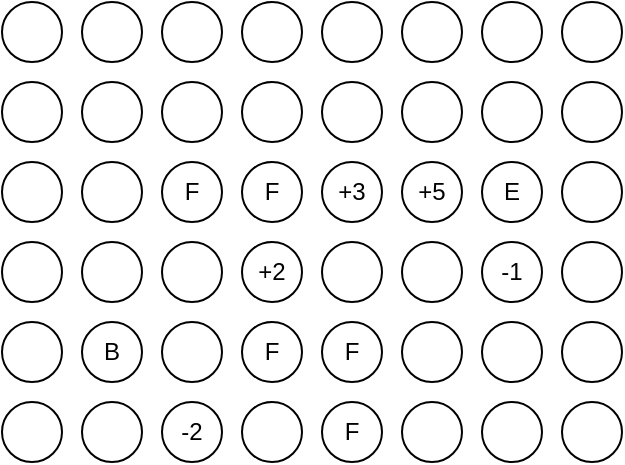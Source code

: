 <mxfile version="24.9.1">
  <diagram name="Page-1" id="T8_Pfgg00Lvm1iwahL-D">
    <mxGraphModel dx="2390" dy="1268" grid="1" gridSize="10" guides="1" tooltips="1" connect="1" arrows="1" fold="1" page="1" pageScale="1" pageWidth="850" pageHeight="1100" background="none" math="0" shadow="0">
      <root>
        <mxCell id="0" />
        <mxCell id="1" parent="0" />
        <mxCell id="qssM28EAout3t3XQj-o4-2" value="" style="ellipse;whiteSpace=wrap;html=1;aspect=fixed;labelBackgroundColor=none;rounded=0;" parent="1" vertex="1">
          <mxGeometry x="90" y="200" width="30" height="30" as="geometry" />
        </mxCell>
        <mxCell id="qssM28EAout3t3XQj-o4-3" value="" style="ellipse;whiteSpace=wrap;html=1;aspect=fixed;labelBackgroundColor=none;rounded=0;" parent="1" vertex="1">
          <mxGeometry x="130" y="200" width="30" height="30" as="geometry" />
        </mxCell>
        <mxCell id="qssM28EAout3t3XQj-o4-4" value="" style="ellipse;whiteSpace=wrap;html=1;aspect=fixed;labelBackgroundColor=none;rounded=0;" parent="1" vertex="1">
          <mxGeometry x="90" y="240" width="30" height="30" as="geometry" />
        </mxCell>
        <mxCell id="qssM28EAout3t3XQj-o4-5" value="" style="ellipse;whiteSpace=wrap;html=1;aspect=fixed;labelBackgroundColor=none;rounded=0;" parent="1" vertex="1">
          <mxGeometry x="130" y="240" width="30" height="30" as="geometry" />
        </mxCell>
        <mxCell id="qssM28EAout3t3XQj-o4-6" value="" style="ellipse;whiteSpace=wrap;html=1;aspect=fixed;labelBackgroundColor=none;rounded=0;" parent="1" vertex="1">
          <mxGeometry x="170" y="200" width="30" height="30" as="geometry" />
        </mxCell>
        <mxCell id="qssM28EAout3t3XQj-o4-7" value="" style="ellipse;whiteSpace=wrap;html=1;aspect=fixed;labelBackgroundColor=none;rounded=0;" parent="1" vertex="1">
          <mxGeometry x="210" y="200" width="30" height="30" as="geometry" />
        </mxCell>
        <mxCell id="qssM28EAout3t3XQj-o4-8" value="" style="ellipse;whiteSpace=wrap;html=1;aspect=fixed;labelBackgroundColor=none;rounded=0;" parent="1" vertex="1">
          <mxGeometry x="170" y="240" width="30" height="30" as="geometry" />
        </mxCell>
        <mxCell id="qssM28EAout3t3XQj-o4-9" value="" style="ellipse;whiteSpace=wrap;html=1;aspect=fixed;labelBackgroundColor=none;rounded=0;" parent="1" vertex="1">
          <mxGeometry x="210" y="240" width="30" height="30" as="geometry" />
        </mxCell>
        <mxCell id="qssM28EAout3t3XQj-o4-14" value="" style="ellipse;whiteSpace=wrap;html=1;aspect=fixed;labelBackgroundColor=none;rounded=0;" parent="1" vertex="1">
          <mxGeometry x="90" y="280" width="30" height="30" as="geometry" />
        </mxCell>
        <mxCell id="qssM28EAout3t3XQj-o4-15" value="" style="ellipse;whiteSpace=wrap;html=1;aspect=fixed;labelBackgroundColor=none;rounded=0;" parent="1" vertex="1">
          <mxGeometry x="130" y="280" width="30" height="30" as="geometry" />
        </mxCell>
        <mxCell id="qssM28EAout3t3XQj-o4-16" value="" style="ellipse;whiteSpace=wrap;html=1;aspect=fixed;labelBackgroundColor=none;rounded=0;" parent="1" vertex="1">
          <mxGeometry x="90" y="320" width="30" height="30" as="geometry" />
        </mxCell>
        <mxCell id="qssM28EAout3t3XQj-o4-17" value="" style="ellipse;whiteSpace=wrap;html=1;aspect=fixed;labelBackgroundColor=none;rounded=0;" parent="1" vertex="1">
          <mxGeometry x="130" y="320" width="30" height="30" as="geometry" />
        </mxCell>
        <mxCell id="qssM28EAout3t3XQj-o4-18" value="F" style="ellipse;whiteSpace=wrap;html=1;aspect=fixed;labelBackgroundColor=none;rounded=0;" parent="1" vertex="1">
          <mxGeometry x="170" y="280" width="30" height="30" as="geometry" />
        </mxCell>
        <mxCell id="qssM28EAout3t3XQj-o4-19" value="F" style="ellipse;whiteSpace=wrap;html=1;aspect=fixed;labelBackgroundColor=none;rounded=0;" parent="1" vertex="1">
          <mxGeometry x="210" y="280" width="30" height="30" as="geometry" />
        </mxCell>
        <mxCell id="qssM28EAout3t3XQj-o4-20" value="" style="ellipse;whiteSpace=wrap;html=1;aspect=fixed;labelBackgroundColor=none;rounded=0;" parent="1" vertex="1">
          <mxGeometry x="170" y="320" width="30" height="30" as="geometry" />
        </mxCell>
        <mxCell id="qssM28EAout3t3XQj-o4-21" value="+2" style="ellipse;whiteSpace=wrap;html=1;aspect=fixed;labelBackgroundColor=none;rounded=0;" parent="1" vertex="1">
          <mxGeometry x="210" y="320" width="30" height="30" as="geometry" />
        </mxCell>
        <mxCell id="qssM28EAout3t3XQj-o4-22" value="" style="ellipse;whiteSpace=wrap;html=1;aspect=fixed;labelBackgroundColor=none;rounded=0;" parent="1" vertex="1">
          <mxGeometry x="250" y="200" width="30" height="30" as="geometry" />
        </mxCell>
        <mxCell id="qssM28EAout3t3XQj-o4-23" value="" style="ellipse;whiteSpace=wrap;html=1;aspect=fixed;labelBackgroundColor=none;rounded=0;" parent="1" vertex="1">
          <mxGeometry x="290" y="200" width="30" height="30" as="geometry" />
        </mxCell>
        <mxCell id="qssM28EAout3t3XQj-o4-24" value="" style="ellipse;whiteSpace=wrap;html=1;aspect=fixed;labelBackgroundColor=none;rounded=0;" parent="1" vertex="1">
          <mxGeometry x="250" y="240" width="30" height="30" as="geometry" />
        </mxCell>
        <mxCell id="qssM28EAout3t3XQj-o4-25" value="" style="ellipse;whiteSpace=wrap;html=1;aspect=fixed;labelBackgroundColor=none;rounded=0;" parent="1" vertex="1">
          <mxGeometry x="290" y="240" width="30" height="30" as="geometry" />
        </mxCell>
        <mxCell id="qssM28EAout3t3XQj-o4-26" value="" style="ellipse;whiteSpace=wrap;html=1;aspect=fixed;labelBackgroundColor=none;rounded=0;" parent="1" vertex="1">
          <mxGeometry x="330" y="200" width="30" height="30" as="geometry" />
        </mxCell>
        <mxCell id="qssM28EAout3t3XQj-o4-27" value="" style="ellipse;whiteSpace=wrap;html=1;aspect=fixed;labelBackgroundColor=none;rounded=0;" parent="1" vertex="1">
          <mxGeometry x="370" y="200" width="30" height="30" as="geometry" />
        </mxCell>
        <mxCell id="qssM28EAout3t3XQj-o4-28" value="" style="ellipse;whiteSpace=wrap;html=1;aspect=fixed;labelBackgroundColor=none;rounded=0;" parent="1" vertex="1">
          <mxGeometry x="330" y="240" width="30" height="30" as="geometry" />
        </mxCell>
        <mxCell id="qssM28EAout3t3XQj-o4-29" value="" style="ellipse;whiteSpace=wrap;html=1;aspect=fixed;labelBackgroundColor=none;rounded=0;" parent="1" vertex="1">
          <mxGeometry x="370" y="240" width="30" height="30" as="geometry" />
        </mxCell>
        <mxCell id="qssM28EAout3t3XQj-o4-30" value="+3" style="ellipse;whiteSpace=wrap;html=1;aspect=fixed;labelBackgroundColor=none;rounded=0;" parent="1" vertex="1">
          <mxGeometry x="250" y="280" width="30" height="30" as="geometry" />
        </mxCell>
        <mxCell id="qssM28EAout3t3XQj-o4-31" value="+5" style="ellipse;whiteSpace=wrap;html=1;aspect=fixed;labelBackgroundColor=none;rounded=0;" parent="1" vertex="1">
          <mxGeometry x="290" y="280" width="30" height="30" as="geometry" />
        </mxCell>
        <mxCell id="qssM28EAout3t3XQj-o4-32" value="" style="ellipse;whiteSpace=wrap;html=1;aspect=fixed;labelBackgroundColor=none;rounded=0;" parent="1" vertex="1">
          <mxGeometry x="250" y="320" width="30" height="30" as="geometry" />
        </mxCell>
        <mxCell id="qssM28EAout3t3XQj-o4-33" value="" style="ellipse;whiteSpace=wrap;html=1;aspect=fixed;labelBackgroundColor=none;rounded=0;" parent="1" vertex="1">
          <mxGeometry x="290" y="320" width="30" height="30" as="geometry" />
        </mxCell>
        <mxCell id="qssM28EAout3t3XQj-o4-34" value="E" style="ellipse;whiteSpace=wrap;html=1;aspect=fixed;labelBackgroundColor=none;rounded=0;" parent="1" vertex="1">
          <mxGeometry x="330" y="280" width="30" height="30" as="geometry" />
        </mxCell>
        <mxCell id="qssM28EAout3t3XQj-o4-35" value="" style="ellipse;whiteSpace=wrap;html=1;aspect=fixed;labelBackgroundColor=none;rounded=0;" parent="1" vertex="1">
          <mxGeometry x="370" y="280" width="30" height="30" as="geometry" />
        </mxCell>
        <mxCell id="qssM28EAout3t3XQj-o4-36" value="-1" style="ellipse;whiteSpace=wrap;html=1;aspect=fixed;labelBackgroundColor=none;rounded=0;" parent="1" vertex="1">
          <mxGeometry x="330" y="320" width="30" height="30" as="geometry" />
        </mxCell>
        <mxCell id="qssM28EAout3t3XQj-o4-37" value="" style="ellipse;whiteSpace=wrap;html=1;aspect=fixed;labelBackgroundColor=none;rounded=0;" parent="1" vertex="1">
          <mxGeometry x="370" y="320" width="30" height="30" as="geometry" />
        </mxCell>
        <mxCell id="qssM28EAout3t3XQj-o4-46" value="" style="ellipse;whiteSpace=wrap;html=1;aspect=fixed;labelBackgroundColor=none;rounded=0;" parent="1" vertex="1">
          <mxGeometry x="90" y="360" width="30" height="30" as="geometry" />
        </mxCell>
        <mxCell id="qssM28EAout3t3XQj-o4-47" value="B" style="ellipse;whiteSpace=wrap;html=1;aspect=fixed;labelBackgroundColor=none;rounded=0;" parent="1" vertex="1">
          <mxGeometry x="130" y="360" width="30" height="30" as="geometry" />
        </mxCell>
        <mxCell id="qssM28EAout3t3XQj-o4-48" value="" style="ellipse;whiteSpace=wrap;html=1;aspect=fixed;labelBackgroundColor=none;rounded=0;" parent="1" vertex="1">
          <mxGeometry x="90" y="400" width="30" height="30" as="geometry" />
        </mxCell>
        <mxCell id="qssM28EAout3t3XQj-o4-49" value="" style="ellipse;whiteSpace=wrap;html=1;aspect=fixed;labelBackgroundColor=none;rounded=0;" parent="1" vertex="1">
          <mxGeometry x="130" y="400" width="30" height="30" as="geometry" />
        </mxCell>
        <mxCell id="qssM28EAout3t3XQj-o4-50" value="" style="ellipse;whiteSpace=wrap;html=1;aspect=fixed;labelBackgroundColor=none;rounded=0;" parent="1" vertex="1">
          <mxGeometry x="170" y="360" width="30" height="30" as="geometry" />
        </mxCell>
        <mxCell id="qssM28EAout3t3XQj-o4-52" value="-2" style="ellipse;whiteSpace=wrap;html=1;aspect=fixed;labelBackgroundColor=none;rounded=0;" parent="1" vertex="1">
          <mxGeometry x="170" y="400" width="30" height="30" as="geometry" />
        </mxCell>
        <mxCell id="qssM28EAout3t3XQj-o4-67" value="F" style="ellipse;whiteSpace=wrap;html=1;aspect=fixed;labelBackgroundColor=none;rounded=0;" parent="1" vertex="1">
          <mxGeometry x="210" y="360" width="30" height="30" as="geometry" />
        </mxCell>
        <mxCell id="qssM28EAout3t3XQj-o4-69" value="" style="ellipse;whiteSpace=wrap;html=1;aspect=fixed;labelBackgroundColor=none;rounded=0;" parent="1" vertex="1">
          <mxGeometry x="210" y="400" width="30" height="30" as="geometry" />
        </mxCell>
        <mxCell id="qssM28EAout3t3XQj-o4-70" value="F" style="ellipse;whiteSpace=wrap;html=1;aspect=fixed;labelBackgroundColor=none;rounded=0;" parent="1" vertex="1">
          <mxGeometry x="250" y="360" width="30" height="30" as="geometry" />
        </mxCell>
        <mxCell id="qssM28EAout3t3XQj-o4-71" value="" style="ellipse;whiteSpace=wrap;html=1;aspect=fixed;labelBackgroundColor=none;rounded=0;" parent="1" vertex="1">
          <mxGeometry x="290" y="360" width="30" height="30" as="geometry" />
        </mxCell>
        <mxCell id="qssM28EAout3t3XQj-o4-72" value="F" style="ellipse;whiteSpace=wrap;html=1;aspect=fixed;labelBackgroundColor=none;rounded=0;" parent="1" vertex="1">
          <mxGeometry x="250" y="400" width="30" height="30" as="geometry" />
        </mxCell>
        <mxCell id="qssM28EAout3t3XQj-o4-73" value="" style="ellipse;whiteSpace=wrap;html=1;aspect=fixed;labelBackgroundColor=none;rounded=0;" parent="1" vertex="1">
          <mxGeometry x="290" y="400" width="30" height="30" as="geometry" />
        </mxCell>
        <mxCell id="qssM28EAout3t3XQj-o4-74" value="" style="ellipse;whiteSpace=wrap;html=1;aspect=fixed;labelBackgroundColor=none;rounded=0;" parent="1" vertex="1">
          <mxGeometry x="330" y="360" width="30" height="30" as="geometry" />
        </mxCell>
        <mxCell id="qssM28EAout3t3XQj-o4-75" value="" style="ellipse;whiteSpace=wrap;html=1;aspect=fixed;labelBackgroundColor=none;rounded=0;" parent="1" vertex="1">
          <mxGeometry x="370" y="360" width="30" height="30" as="geometry" />
        </mxCell>
        <mxCell id="qssM28EAout3t3XQj-o4-76" value="" style="ellipse;whiteSpace=wrap;html=1;aspect=fixed;labelBackgroundColor=none;rounded=0;" parent="1" vertex="1">
          <mxGeometry x="330" y="400" width="30" height="30" as="geometry" />
        </mxCell>
        <mxCell id="qssM28EAout3t3XQj-o4-77" value="" style="ellipse;whiteSpace=wrap;html=1;aspect=fixed;labelBackgroundColor=none;rounded=0;" parent="1" vertex="1">
          <mxGeometry x="370" y="400" width="30" height="30" as="geometry" />
        </mxCell>
      </root>
    </mxGraphModel>
  </diagram>
</mxfile>
